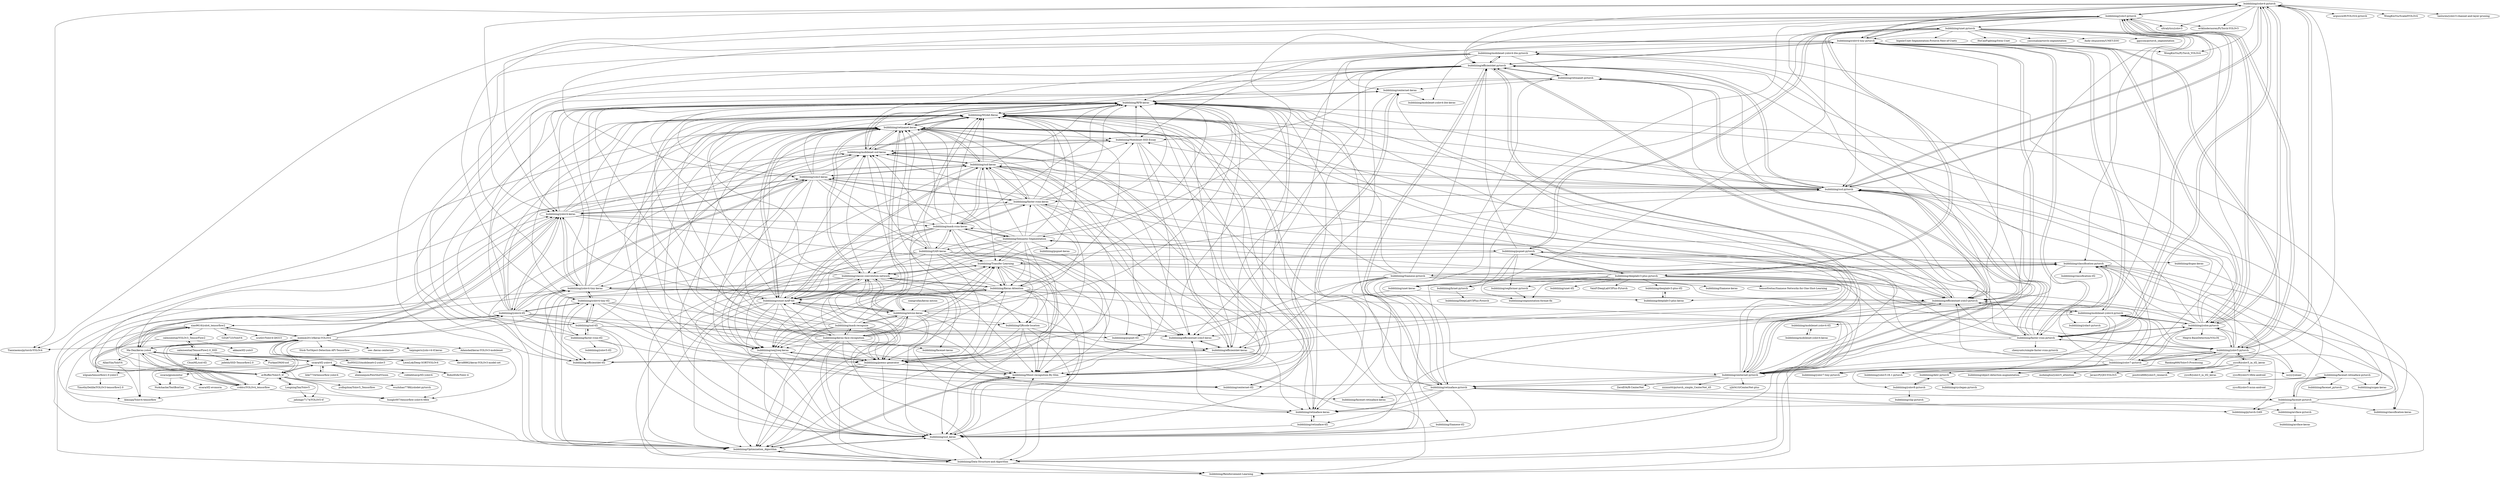 digraph G {
"bubbliiiing/yolov4-pytorch" -> "bubbliiiing/yolo3-pytorch"
"bubbliiiing/yolov4-pytorch" -> "Tianxiaomo/pytorch-YOLOv4" ["e"=1]
"bubbliiiing/yolov4-pytorch" -> "bubbliiiing/yolov4-tiny-pytorch"
"bubbliiiing/yolov4-pytorch" -> "WongKinYiu/PyTorch_YOLOv4" ["e"=1]
"bubbliiiing/yolov4-pytorch" -> "argusswift/YOLOv4-pytorch" ["e"=1]
"bubbliiiing/yolov4-pytorch" -> "bubbliiiing/faster-rcnn-pytorch"
"bubbliiiing/yolov4-pytorch" -> "bubbliiiing/ssd-pytorch"
"bubbliiiing/yolov4-pytorch" -> "bubbliiiing/yolox-pytorch"
"bubbliiiing/yolov4-pytorch" -> "bubbliiiing/yolov4-keras"
"bubbliiiing/yolov4-pytorch" -> "bubbliiiing/yolov5-pytorch"
"bubbliiiing/yolov4-pytorch" -> "ultralytics/yolov3" ["e"=1]
"bubbliiiing/yolov4-pytorch" -> "WongKinYiu/ScaledYOLOv4" ["e"=1]
"bubbliiiing/yolov4-pytorch" -> "eriklindernoren/PyTorch-YOLOv3" ["e"=1]
"bubbliiiing/yolov4-pytorch" -> "bubbliiiing/efficientdet-pytorch"
"bubbliiiing/yolov4-pytorch" -> "tanluren/yolov3-channel-and-layer-pruning" ["e"=1]
"bubbliiiing/classification-pytorch" -> "bubbliiiing/classification-tf2"
"bubbliiiing/classification-pytorch" -> "bubbliiiing/classification-keras"
"bubbliiiing/classification-pytorch" -> "bubbliiiing/facenet-retinaface-pytorch"
"bubbliiiing/classification-pytorch" -> "bubbliiiing/Siamese-pytorch"
"bubbliiiing/classification-pytorch" -> "bubbliiiing/deeplabv3-plus-pytorch"
"bubbliiiing/classification-pytorch" -> "bubbliiiing/efficientnet-yolo3-pytorch"
"bubbliiiing/classification-pytorch" -> "bubbliiiing/yolact-pytorch"
"bubbliiiing/classification-pytorch" -> "bubbliiiing/pspnet-pytorch"
"bubbliiiing/classification-pytorch" -> "bubbliiiing/retinaface-pytorch"
"bubbliiiing/classification-pytorch" -> "bubbliiiing/object-detection-augmentation"
"bubbliiiing/ssd-tf2" -> "bubbliiiing/efficientdet-tf2"
"bubbliiiing/ssd-tf2" -> "bubbliiiing/Mobilenet-SSD-Essay"
"bubbliiiing/ssd-tf2" -> "bubbliiiing/faster-rcnn-tf2"
"bubbliiiing/ssd-tf2" -> "bubbliiiing/RFB-keras"
"bubbliiiing/ssd-tf2" -> "bubbliiiing/yolov4-tiny-tf2"
"bubbliiiing/ssd-tf2" -> "bubbliiiing/efficientnet-yolo3-keras"
"bubbliiiing/ssd-tf2" -> "bubbliiiing/M2det-Keras"
"bubbliiiing/ssd-tf2" -> "bubbliiiing/pspnet-tf2"
"bubbliiiing/ssd-tf2" -> "bubbliiiing/ssd_keras"
"bubbliiiing/yolov7-pytorch" -> "bubbliiiing/yolov7-tiny-pytorch"
"bubbliiiing/yolov7-pytorch" -> "bubbliiiing/yolov5-pytorch"
"bubbliiiing/yolov7-pytorch" -> "bubbliiiing/yolov8-pytorch"
"bubbliiiing/yolov7-pytorch" -> "bubbliiiing/yolox-pytorch"
"bubbliiiing/yolov7-pytorch" -> "bubbliiiing/mobilenet-yolov4-pytorch"
"bubbliiiing/yolov7-pytorch" -> "bubbliiiing/object-detection-augmentation"
"bubbliiiing/yolov7-pytorch" -> "bubbliiiing/detr-pytorch"
"bubbliiiing/yolov7-pytorch" -> "bubbliiiing/classification-pytorch"
"bubbliiiing/yolov7-pytorch" -> "iscyy/yoloair" ["e"=1]
"bubbliiiing/yolov7-pytorch" -> "bubbliiiing/ssd-pytorch"
"bubbliiiing/yolov7-pytorch" -> "bubbliiiing/yolov5-v6.1-pytorch"
"bubbliiiing/yolov7-pytorch" -> "bubbliiiing/yolov4-tiny-pytorch"
"bubbliiiing/yolov7-pytorch" -> "bubbliiiing/efficientnet-yolo3-pytorch"
"bubbliiiing/yolov7-pytorch" -> "bubbliiiing/yolov4-pytorch"
"bubbliiiing/yolov7-pytorch" -> "bubbliiiing/centernet-pytorch"
"bubbliiiing/yolo3-pytorch" -> "bubbliiiing/yolov4-pytorch"
"bubbliiiing/yolo3-pytorch" -> "bubbliiiing/faster-rcnn-pytorch"
"bubbliiiing/yolo3-pytorch" -> "bubbliiiing/ssd-pytorch"
"bubbliiiing/yolo3-pytorch" -> "bubbliiiing/yolov4-tiny-pytorch"
"bubbliiiing/yolo3-pytorch" -> "bubbliiiing/yolov5-pytorch"
"bubbliiiing/yolo3-pytorch" -> "bubbliiiing/yolox-pytorch"
"bubbliiiing/yolo3-pytorch" -> "ultralytics/yolov3" ["e"=1]
"bubbliiiing/yolo3-pytorch" -> "eriklindernoren/PyTorch-YOLOv3" ["e"=1]
"bubbliiiing/yolo3-pytorch" -> "bubbliiiing/efficientnet-yolo3-pytorch"
"bubbliiiing/yolo3-pytorch" -> "Tianxiaomo/pytorch-YOLOv4" ["e"=1]
"bubbliiiing/yolo3-pytorch" -> "bubbliiiing/efficientdet-pytorch"
"bubbliiiing/yolo3-pytorch" -> "bubbliiiing/yolo3-keras"
"bubbliiiing/yolo3-pytorch" -> "bubbliiiing/centernet-pytorch"
"bubbliiiing/yolo3-pytorch" -> "bubbliiiing/yolov4-keras"
"bubbliiiing/yolo3-pytorch" -> "bubbliiiing/unet-pytorch"
"bubbliiiing/yolov4-tiny-pytorch" -> "bubbliiiing/yolov4-pytorch"
"bubbliiiing/yolov4-tiny-pytorch" -> "bubbliiiing/efficientdet-pytorch"
"bubbliiiing/yolov4-tiny-pytorch" -> "bubbliiiing/mobilenet-yolov4-pytorch"
"bubbliiiing/yolov4-tiny-pytorch" -> "bubbliiiing/efficientnet-yolo3-pytorch"
"bubbliiiing/yolov4-tiny-pytorch" -> "bubbliiiing/yolox-pytorch"
"bubbliiiing/yolov4-tiny-pytorch" -> "bubbliiiing/yolo3-pytorch"
"bubbliiiing/yolov4-tiny-pytorch" -> "bubbliiiing/ssd-pytorch"
"bubbliiiing/yolov4-tiny-pytorch" -> "bubbliiiing/yolov4-tiny-keras"
"bubbliiiing/yolov4-tiny-pytorch" -> "bubbliiiing/mobilenet-yolov4-lite-pytorch"
"bubbliiiing/yolov4-tiny-pytorch" -> "bubbliiiing/centernet-pytorch"
"bubbliiiing/yolov4-tiny-pytorch" -> "bubbliiiing/yolov4-tiny-tf2"
"bubbliiiing/yolov4-tiny-pytorch" -> "bubbliiiing/yolov5-pytorch"
"bubbliiiing/yolov4-tiny-pytorch" -> "bubbliiiing/yolov4-keras"
"bubbliiiing/yolov4-tiny-pytorch" -> "bubbliiiing/faster-rcnn-pytorch"
"bubbliiiing/yolov4-tiny-pytorch" -> "WongKinYiu/PyTorch_YOLOv4" ["e"=1]
"bubbliiiing/yolov5-pytorch" -> "bubbliiiing/yolox-pytorch"
"bubbliiiing/yolov5-pytorch" -> "bubbliiiing/yolov7-pytorch"
"bubbliiiing/yolov5-pytorch" -> "bubbliiiing/mobilenet-yolov4-pytorch"
"bubbliiiing/yolov5-pytorch" -> "bubbliiiing/yolov4-pytorch"
"bubbliiiing/yolov5-pytorch" -> "bubbliiiing/yolov4-tiny-pytorch"
"bubbliiiing/yolov5-pytorch" -> "bubbliiiing/faster-rcnn-pytorch"
"bubbliiiing/yolov5-pytorch" -> "bubbliiiing/yolo3-pytorch"
"bubbliiiing/yolov5-pytorch" -> "bubbliiiing/yolov5-v6.1-pytorch"
"bubbliiiing/yolov5-pytorch" -> "bubbliiiing/ssd-pytorch"
"bubbliiiing/yolov5-pytorch" -> "iscyy/yoloair" ["e"=1]
"bubbliiiing/yolov5-pytorch" -> "bubbliiiing/centernet-pytorch"
"bubbliiiing/yolov5-pytorch" -> "bubbliiiing/object-detection-augmentation"
"bubbliiiing/yolov5-pytorch" -> "bubbliiiing/classification-pytorch"
"bubbliiiing/yolov5-pytorch" -> "yyccR/yolov5_in_tf2_keras"
"bubbliiiing/yolov5-pytorch" -> "Ranking666/Yolov5-Processing" ["e"=1]
"bubbliiiing/yolov4-keras" -> "bubbliiiing/yolov4-tiny-keras"
"bubbliiiing/yolov4-keras" -> "bubbliiiing/yolo3-keras"
"bubbliiiing/yolov4-keras" -> "bubbliiiing/yolov4-tf2"
"bubbliiiing/yolov4-keras" -> "bubbliiiing/ssd-keras"
"bubbliiiing/yolov4-keras" -> "bubbliiiing/faster-rcnn-keras"
"bubbliiiing/yolov4-keras" -> "miemie2013/Keras-YOLOv4"
"bubbliiiing/yolov4-keras" -> "bubbliiiing/M2det-Keras"
"bubbliiiing/yolov4-keras" -> "bubbliiiing/retinanet-keras"
"bubbliiiing/yolov4-keras" -> "bubbliiiing/mobilenet-ssd-keras"
"bubbliiiing/yolov4-keras" -> "Ma-Dan/keras-yolo4"
"bubbliiiing/yolov4-keras" -> "bubbliiiing/efficientdet-keras"
"bubbliiiing/yolov4-keras" -> "bubbliiiing/RFB-keras"
"bubbliiiing/yolov4-keras" -> "bubbliiiing/count-mAP-txt"
"bubbliiiing/yolov4-keras" -> "bubbliiiing/mask-rcnn-keras"
"bubbliiiing/yolov4-keras" -> "bubbliiiing/efficientnet-yolo3-keras"
"bubbliiiing/yolov4-tf2" -> "bubbliiiing/yolov4-tiny-tf2"
"bubbliiiing/yolov4-tf2" -> "bubbliiiing/yolov4-keras"
"bubbliiiing/yolov4-tf2" -> "bubbliiiing/efficientdet-tf2"
"bubbliiiing/yolov4-tf2" -> "bubbliiiing/ssd-tf2"
"bubbliiiing/yolov4-tf2" -> "bubbliiiing/M2det-Keras"
"bubbliiiing/yolov4-tf2" -> "bubbliiiing/yolov4-tiny-keras"
"bubbliiiing/yolov4-tf2" -> "bubbliiiing/retinanet-keras"
"bubbliiiing/yolov4-tf2" -> "bubbliiiing/yolo3-keras"
"bubbliiiing/yolov4-tf2" -> "bubbliiiing/ssd-keras"
"bubbliiiing/yolov4-tf2" -> "xiao9616/yolo4_tensorflow2"
"bubbliiiing/yolov4-tf2" -> "bubbliiiing/faster-rcnn-tf2"
"bubbliiiing/yolov4-tf2" -> "bubbliiiing/centernet-tf2"
"bubbliiiing/yolov4-tf2" -> "bubbliiiing/efficientnet-yolo3-keras"
"bubbliiiing/yolov4-tf2" -> "bubbliiiing/efficientdet-keras"
"bubbliiiing/yolov4-tf2" -> "bubbliiiing/RFB-keras"
"bubbliiiing/yolov4-tiny-keras" -> "bubbliiiing/efficientnet-yolo3-keras"
"bubbliiiing/yolov4-tiny-keras" -> "bubbliiiing/yolov4-tiny-tf2"
"bubbliiiing/yolov4-tiny-keras" -> "bubbliiiing/retinaface-keras"
"bubbliiiing/yolov4-tiny-keras" -> "bubbliiiing/efficientdet-keras"
"bubbliiiing/yolov4-tiny-keras" -> "bubbliiiing/M2det-Keras"
"bubbliiiing/yolov4-tiny-keras" -> "bubbliiiing/yolov4-keras"
"bubbliiiing/yolov4-tiny-keras" -> "bubbliiiing/mobilenet-ssd-keras"
"bubbliiiing/yolov4-tiny-keras" -> "bubbliiiing/retinanet-keras"
"bubbliiiing/yolov4-tiny-keras" -> "bubbliiiing/RFB-keras"
"bubbliiiing/yolov4-tiny-keras" -> "bubbliiiing/efficientdet-tf2"
"bubbliiiing/yolov4-tiny-keras" -> "bubbliiiing/Reinforcement-Learning"
"bubbliiiing/yolov4-tiny-keras" -> "bubbliiiing/efficientnet-yolo3-pytorch"
"bubbliiiing/yolov4-tiny-keras" -> "bubbliiiing/facenet-keras"
"bubbliiiing/yolov4-tiny-keras" -> "bubbliiiing/centernet-keras"
"bubbliiiing/yolox-pytorch" -> "bubbliiiing/yolov5-pytorch"
"bubbliiiing/yolox-pytorch" -> "bubbliiiing/yolov7-pytorch"
"bubbliiiing/yolox-pytorch" -> "bubbliiiing/yolov4-tiny-pytorch"
"bubbliiiing/yolox-pytorch" -> "bubbliiiing/yolov4-pytorch"
"bubbliiiing/yolox-pytorch" -> "bubbliiiing/mobilenet-yolov4-pytorch"
"bubbliiiing/yolox-pytorch" -> "bubbliiiing/yolo3-pytorch"
"bubbliiiing/yolox-pytorch" -> "bubbliiiing/ssd-pytorch"
"bubbliiiing/yolox-pytorch" -> "bubbliiiing/faster-rcnn-pytorch"
"bubbliiiing/yolox-pytorch" -> "bubbliiiing/efficientdet-pytorch"
"bubbliiiing/yolox-pytorch" -> "Megvii-BaseDetection/YOLOX" ["e"=1]
"bubbliiiing/yolox-pytorch" -> "iscyy/yoloair" ["e"=1]
"bubbliiiing/yolox-pytorch" -> "bubbliiiing/efficientnet-yolo3-pytorch"
"bubbliiiing/yolox-pytorch" -> "bubbliiiing/centernet-pytorch"
"bubbliiiing/yolox-pytorch" -> "bubbliiiing/classification-pytorch"
"bubbliiiing/yolox-pytorch" -> "bubbliiiing/mobilenet-yolov4-lite-pytorch"
"bubbliiiing/keras-face-recognition" -> "bubbliiiing/mtcnn-keras"
"bubbliiiing/keras-face-recognition" -> "bubbliiiing/poems-generator"
"bubbliiiing/keras-face-recognition" -> "bubbliiiing/Mnist-recognition-By-Slim"
"bubbliiiing/keras-face-recognition" -> "bubbliiiing/ssd_keras"
"bubbliiiing/keras-face-recognition" -> "bubbliiiing/Optimization_Algorithm"
"bubbliiiing/keras-face-recognition" -> "bubbliiiing/seq2seq-keras"
"bubbliiiing/keras-face-recognition" -> "bubbliiiing/Transfer-Learning"
"bubbliiiing/keras-face-recognition" -> "bubbliiiing/mask-recognize"
"bubbliiiing/keras-face-recognition" -> "bubbliiiing/facenet-keras"
"bubbliiiing/keras-face-recognition" -> "bubbliiiing/classic-convolution-network"
"bubbliiiing/keras-face-recognition" -> "bubbliiiing/M2det-Keras"
"bubbliiiing/keras-face-recognition" -> "bubbliiiing/retinanet-keras"
"bubbliiiing/keras-face-recognition" -> "bubbliiiing/RFB-keras"
"bubbliiiing/keras-face-recognition" -> "bubbliiiing/count-mAP-txt"
"bubbliiiing/keras-face-recognition" -> "bubbliiiing/Keras-Attention"
"bubbliiiing/efficientdet-pytorch" -> "bubbliiiing/efficientnet-yolo3-pytorch"
"bubbliiiing/efficientdet-pytorch" -> "bubbliiiing/retinanet-pytorch"
"bubbliiiing/efficientdet-pytorch" -> "bubbliiiing/RFB-keras"
"bubbliiiing/efficientdet-pytorch" -> "bubbliiiing/efficientnet-yolo3-keras"
"bubbliiiing/efficientdet-pytorch" -> "bubbliiiing/ssd-pytorch"
"bubbliiiing/efficientdet-pytorch" -> "bubbliiiing/efficientdet-keras"
"bubbliiiing/efficientdet-pytorch" -> "bubbliiiing/M2det-Keras"
"bubbliiiing/efficientdet-pytorch" -> "bubbliiiing/efficientdet-tf2"
"bubbliiiing/efficientdet-pytorch" -> "bubbliiiing/yolov4-tiny-pytorch"
"bubbliiiing/efficientdet-pytorch" -> "bubbliiiing/centernet-pytorch"
"bubbliiiing/efficientdet-pytorch" -> "bubbliiiing/retinaface-pytorch"
"bubbliiiing/efficientdet-pytorch" -> "bubbliiiing/retinaface-keras"
"bubbliiiing/efficientdet-pytorch" -> "bubbliiiing/retinanet-keras"
"bubbliiiing/efficientdet-pytorch" -> "bubbliiiing/mobilenet-ssd-keras"
"bubbliiiing/efficientdet-pytorch" -> "bubbliiiing/mobilenet-yolov4-lite-pytorch"
"bubbliiiing/faster-rcnn-pytorch" -> "bubbliiiing/ssd-pytorch"
"bubbliiiing/faster-rcnn-pytorch" -> "bubbliiiing/yolo3-pytorch"
"bubbliiiing/faster-rcnn-pytorch" -> "bubbliiiing/yolov4-pytorch"
"bubbliiiing/faster-rcnn-pytorch" -> "bubbliiiing/efficientdet-pytorch"
"bubbliiiing/faster-rcnn-pytorch" -> "bubbliiiing/yolov5-pytorch"
"bubbliiiing/faster-rcnn-pytorch" -> "bubbliiiing/yolox-pytorch"
"bubbliiiing/faster-rcnn-pytorch" -> "bubbliiiing/yolov4-tiny-pytorch"
"bubbliiiing/faster-rcnn-pytorch" -> "chenyuntc/simple-faster-rcnn-pytorch" ["e"=1]
"bubbliiiing/faster-rcnn-pytorch" -> "bubbliiiing/faster-rcnn-keras"
"bubbliiiing/faster-rcnn-pytorch" -> "bubbliiiing/mask-rcnn-keras"
"bubbliiiing/faster-rcnn-pytorch" -> "bubbliiiing/yolo3-keras"
"bubbliiiing/faster-rcnn-pytorch" -> "bubbliiiing/efficientnet-yolo3-pytorch"
"bubbliiiing/faster-rcnn-pytorch" -> "bubbliiiing/centernet-pytorch"
"bubbliiiing/faster-rcnn-pytorch" -> "bubbliiiing/retinanet-keras"
"bubbliiiing/faster-rcnn-pytorch" -> "bubbliiiing/M2det-Keras"
"bubbliiiing/retinanet-pytorch" -> "bubbliiiing/Mobilenet-SSD-Essay"
"bubbliiiing/retinanet-pytorch" -> "bubbliiiing/efficientdet-pytorch"
"bubbliiiing/retinanet-pytorch" -> "bubbliiiing/efficientdet-tf2"
"bubbliiiing/retinanet-pytorch" -> "bubbliiiing/centernet-keras"
"bubbliiiing/retinanet-pytorch" -> "bubbliiiing/efficientnet-yolo3-pytorch"
"bubbliiiing/retinanet-pytorch" -> "bubbliiiing/centernet-pytorch"
"bubbliiiing/ssd-pytorch" -> "bubbliiiing/faster-rcnn-pytorch"
"bubbliiiing/ssd-pytorch" -> "bubbliiiing/efficientdet-pytorch"
"bubbliiiing/ssd-pytorch" -> "bubbliiiing/M2det-Keras"
"bubbliiiing/ssd-pytorch" -> "bubbliiiing/RFB-keras"
"bubbliiiing/ssd-pytorch" -> "bubbliiiing/ssd-keras"
"bubbliiiing/ssd-pytorch" -> "bubbliiiing/retinanet-keras"
"bubbliiiing/ssd-pytorch" -> "bubbliiiing/retinanet-pytorch"
"bubbliiiing/ssd-pytorch" -> "bubbliiiing/faster-rcnn-keras"
"bubbliiiing/ssd-pytorch" -> "bubbliiiing/yolov4-pytorch"
"bubbliiiing/ssd-pytorch" -> "bubbliiiing/mobilenet-ssd-keras"
"bubbliiiing/ssd-pytorch" -> "bubbliiiing/yolo3-pytorch"
"bubbliiiing/ssd-pytorch" -> "bubbliiiing/count-mAP-txt"
"bubbliiiing/ssd-pytorch" -> "bubbliiiing/centernet-pytorch"
"bubbliiiing/ssd-pytorch" -> "bubbliiiing/efficientnet-yolo3-pytorch"
"bubbliiiing/ssd-pytorch" -> "bubbliiiing/Mobilenet-SSD-Essay"
"bubbliiiing/Siamese-pytorch" -> "bubbliiiing/Siamese-tf2"
"bubbliiiing/Siamese-pytorch" -> "bubbliiiing/Siamese-keras"
"bubbliiiing/Siamese-pytorch" -> "bubbliiiing/RFB-keras"
"bubbliiiing/Siamese-pytorch" -> "bubbliiiing/pytorch-GAN"
"bubbliiiing/Siamese-pytorch" -> "tensorfreitas/Siamese-Networks-for-One-Shot-Learning" ["e"=1]
"bubbliiiing/Siamese-pytorch" -> "bubbliiiing/efficientnet-yolo3-keras"
"bubbliiiing/Siamese-pytorch" -> "bubbliiiing/M2det-Keras"
"bubbliiiing/Siamese-pytorch" -> "bubbliiiing/efficientdet-pytorch"
"bubbliiiing/Siamese-pytorch" -> "bubbliiiing/classification-pytorch"
"bubbliiiing/Siamese-pytorch" -> "bubbliiiing/efficientdet-keras"
"bubbliiiing/Siamese-pytorch" -> "bubbliiiing/retinaface-keras"
"bubbliiiing/Siamese-pytorch" -> "bubbliiiing/retinaface-pytorch"
"bubbliiiing/Siamese-pytorch" -> "bubbliiiing/efficientnet-yolo3-pytorch"
"bubbliiiing/Siamese-pytorch" -> "bubbliiiing/classification-keras"
"bubbliiiing/Siamese-pytorch" -> "bubbliiiing/yolov4-tiny-keras"
"bubbliiiing/mobilenet-yolov4-pytorch" -> "bubbliiiing/efficientnet-yolo3-pytorch"
"bubbliiiing/mobilenet-yolov4-pytorch" -> "bubbliiiing/mobilenet-yolov4-tf2"
"bubbliiiing/mobilenet-yolov4-pytorch" -> "bubbliiiing/yolov4-tiny-pytorch"
"bubbliiiing/mobilenet-yolov4-pytorch" -> "bubbliiiing/yolov7-tiny-pytorch"
"bubbliiiing/mobilenet-yolov4-pytorch" -> "bubbliiiing/yolox-pytorch"
"bubbliiiing/mobilenet-yolov4-pytorch" -> "bubbliiiing/object-detection-augmentation"
"bubbliiiing/mobilenet-yolov4-pytorch" -> "bubbliiiing/yolov5-v6.1-pytorch"
"bubbliiiing/mobilenet-yolov4-pytorch" -> "bubbliiiing/yolact-pytorch"
"bubbliiiing/Transfer-Learning" -> "bubbliiiing/Mnist-recognition-By-Slim"
"bubbliiiing/Transfer-Learning" -> "bubbliiiing/poems-generator"
"bubbliiiing/Transfer-Learning" -> "bubbliiiing/classic-convolution-network"
"bubbliiiing/Transfer-Learning" -> "bubbliiiing/seq2seq-keras"
"bubbliiiing/Transfer-Learning" -> "bubbliiiing/ssd_keras"
"bubbliiiing/Transfer-Learning" -> "bubbliiiing/Optimization_Algorithm"
"bubbliiiing/Transfer-Learning" -> "bubbliiiing/Data-Structure-and-Algorithm"
"bubbliiiing/Transfer-Learning" -> "bubbliiiing/M2det-Keras"
"bubbliiiing/Transfer-Learning" -> "bubbliiiing/Keras-Attention"
"bubbliiiing/Transfer-Learning" -> "bubbliiiing/Reinforcement-Learning"
"bubbliiiing/Transfer-Learning" -> "bubbliiiing/QRcode-location"
"bubbliiiing/detr-pytorch" -> "bubbliiiing/cyclegan-pytorch"
"bubbliiiing/detr-pytorch" -> "bubbliiiing/yolov8-pytorch"
"bubbliiiing/Semantic-Segmentation" -> "bubbliiiing/mask-rcnn-keras"
"bubbliiiing/Semantic-Segmentation" -> "bubbliiiing/M2det-Keras"
"bubbliiiing/Semantic-Segmentation" -> "bubbliiiing/classic-convolution-network"
"bubbliiiing/Semantic-Segmentation" -> "bubbliiiing/retinanet-keras"
"bubbliiiing/Semantic-Segmentation" -> "bubbliiiing/ssd-keras"
"bubbliiiing/Semantic-Segmentation" -> "bubbliiiing/RFB-keras"
"bubbliiiing/Semantic-Segmentation" -> "bubbliiiing/GAN-keras"
"bubbliiiing/Semantic-Segmentation" -> "bubbliiiing/count-mAP-txt"
"bubbliiiing/Semantic-Segmentation" -> "bubbliiiing/Transfer-Learning"
"bubbliiiing/Semantic-Segmentation" -> "bubbliiiing/faster-rcnn-keras"
"bubbliiiing/Semantic-Segmentation" -> "bubbliiiing/Keras-Attention"
"bubbliiiing/Semantic-Segmentation" -> "bubbliiiing/pspnet-keras"
"bubbliiiing/Semantic-Segmentation" -> "bubbliiiing/seq2seq-keras"
"bubbliiiing/Semantic-Segmentation" -> "bubbliiiing/poems-generator"
"bubbliiiing/Semantic-Segmentation" -> "bubbliiiing/pspnet-pytorch"
"LongxingTan/Yolov5" -> "avBuffer/Yolov5_tf"
"LongxingTan/Yolov5" -> "jahongir7174/YOLOv5-tf"
"bubbliiiing/pspnet-pytorch" -> "bubbliiiing/deeplabv3-plus-pytorch"
"bubbliiiing/pspnet-pytorch" -> "bubbliiiing/unet-pytorch"
"bubbliiiing/pspnet-pytorch" -> "bubbliiiing/Semantic-Segmentation"
"bubbliiiing/pspnet-pytorch" -> "bubbliiiing/hrnet-pytorch"
"bubbliiiing/pspnet-pytorch" -> "bubbliiiing/efficientnet-yolo3-pytorch"
"bubbliiiing/pspnet-pytorch" -> "bubbliiiing/classification-pytorch"
"bubbliiiing/pspnet-pytorch" -> "bubbliiiing/unet-keras"
"bubbliiiing/pspnet-pytorch" -> "bubbliiiing/Transfer-Learning"
"bubbliiiing/pspnet-pytorch" -> "bubbliiiing/segformer-pytorch"
"bubbliiiing/pspnet-pytorch" -> "bubbliiiing/efficientdet-pytorch"
"yyccR/yolov5_in_tf2_keras" -> "mohenghui/yolov5_attention" ["e"=1]
"yyccR/yolov5_in_tf2_keras" -> "yyccR/yolov5-tflite-android"
"yyccR/yolov5_in_tf2_keras" -> "bubbliiiing/yolov5-pytorch"
"yyccR/yolov5_in_tf2_keras" -> "Javacr/PyQt5-YOLOv5" ["e"=1]
"yyccR/yolov5_in_tf2_keras" -> "positive666/yolov5_research" ["e"=1]
"yyccR/yolov5_in_tf2_keras" -> "yyccR/yolov3_in_tf2_keras"
"bubbliiiing/facenet-retinaface-pytorch" -> "bubbliiiing/retinaface-pytorch"
"bubbliiiing/facenet-retinaface-pytorch" -> "bubbliiiing/facenet-pytorch"
"bubbliiiing/facenet-retinaface-pytorch" -> "bubbliiiing/srgan-keras"
"bubbliiiing/facenet-retinaface-pytorch" -> "bubbliiiing/facenet_pytorch"
"miemie2013/Keras-YOLOv4" -> "Ma-Dan/keras-yolo4"
"miemie2013/Keras-YOLOv4" -> "bubbliiiing/yolov4-keras"
"miemie2013/Keras-YOLOv4" -> "rrddcc/YOLOv4_tensorflow"
"miemie2013/Keras-YOLOv4" -> "hunglc007/tensorflow-yolov4-tflite" ["e"=1]
"miemie2013/Keras-YOLOv4" -> "xiao9616/yolo4_tensorflow2"
"miemie2013/Keras-YOLOv4" -> "bubbliiiing/yolov4-tiny-keras"
"miemie2013/Keras-YOLOv4" -> "david8862/keras-YOLOv3-model-set" ["e"=1]
"miemie2013/Keras-YOLOv4" -> "bubbliiiing/yolov4-tf2"
"miemie2013/Keras-YOLOv4" -> "avBuffer/Yolov5_tf"
"miemie2013/Keras-YOLOv4" -> "see--/keras-centernet" ["e"=1]
"miemie2013/Keras-YOLOv4" -> "taipingeric/yolo-v4-tf.keras"
"miemie2013/Keras-YOLOv4" -> "Adamdad/keras-YOLOv3-mobilenet" ["e"=1]
"miemie2013/Keras-YOLOv4" -> "LeonLok/Deep-SORT-YOLOv4" ["e"=1]
"miemie2013/Keras-YOLOv4" -> "Stick-To/Object-Detection-API-Tensorflow" ["e"=1]
"miemie2013/Keras-YOLOv4" -> "Tianxiaomo/pytorch-YOLOv4" ["e"=1]
"bubbliiiing/classic-convolution-network" -> "bubbliiiing/Transfer-Learning"
"bubbliiiing/classic-convolution-network" -> "bubbliiiing/poems-generator"
"bubbliiiing/classic-convolution-network" -> "bubbliiiing/Mnist-recognition-By-Slim"
"bubbliiiing/classic-convolution-network" -> "bubbliiiing/Keras-Attention"
"bubbliiiing/classic-convolution-network" -> "bubbliiiing/seq2seq-keras"
"bubbliiiing/classic-convolution-network" -> "bubbliiiing/ssd_keras"
"bubbliiiing/classic-convolution-network" -> "bubbliiiing/Data-Structure-and-Algorithm"
"bubbliiiing/classic-convolution-network" -> "bubbliiiing/M2det-Keras"
"bubbliiiing/classic-convolution-network" -> "bubbliiiing/RFB-keras"
"bubbliiiing/classic-convolution-network" -> "bubbliiiing/Optimization_Algorithm"
"bubbliiiing/classic-convolution-network" -> "bubbliiiing/mtcnn-keras"
"bubbliiiing/classic-convolution-network" -> "bubbliiiing/retinanet-keras"
"bubbliiiing/classic-convolution-network" -> "bubbliiiing/mobilenet-ssd-keras"
"bubbliiiing/classic-convolution-network" -> "bubbliiiing/count-mAP-txt"
"bubbliiiing/classic-convolution-network" -> "bubbliiiing/QRcode-location"
"bubbliiiing/retinaface-pytorch" -> "bubbliiiing/facenet-retinaface-pytorch"
"bubbliiiing/retinaface-pytorch" -> "bubbliiiing/retinaface-tf2"
"bubbliiiing/retinaface-pytorch" -> "bubbliiiing/retinaface-keras"
"bubbliiiing/retinaface-pytorch" -> "bubbliiiing/efficientdet-pytorch"
"bubbliiiing/retinaface-pytorch" -> "bubbliiiing/facenet-retinaface-keras"
"bubbliiiing/retinaface-pytorch" -> "bubbliiiing/RFB-keras"
"bubbliiiing/retinaface-pytorch" -> "bubbliiiing/facenet-pytorch"
"bubbliiiing/retinaface-pytorch" -> "bubbliiiing/retinanet-keras"
"bubbliiiing/retinaface-pytorch" -> "bubbliiiing/arcface-pytorch"
"bubbliiiing/retinaface-pytorch" -> "bubbliiiing/pytorch-GAN"
"bubbliiiing/retinaface-pytorch" -> "bubbliiiing/ssd_keras"
"bubbliiiing/retinaface-pytorch" -> "bubbliiiing/retinanet-pytorch"
"bubbliiiing/yolo3-keras" -> "bubbliiiing/ssd-keras"
"bubbliiiing/yolo3-keras" -> "bubbliiiing/yolov4-keras"
"bubbliiiing/yolo3-keras" -> "bubbliiiing/faster-rcnn-keras"
"bubbliiiing/yolo3-keras" -> "bubbliiiing/retinanet-keras"
"bubbliiiing/yolo3-keras" -> "bubbliiiing/RFB-keras"
"bubbliiiing/yolo3-keras" -> "bubbliiiing/mobilenet-ssd-keras"
"bubbliiiing/yolo3-keras" -> "bubbliiiing/M2det-Keras"
"bubbliiiing/yolo3-keras" -> "bubbliiiing/yolov4-tf2"
"bubbliiiing/yolo3-keras" -> "bubbliiiing/count-mAP-txt"
"bubbliiiing/yolo3-keras" -> "bubbliiiing/mask-rcnn-keras"
"bubbliiiing/yolo3-keras" -> "bubbliiiing/yolov4-tiny-keras"
"bubbliiiing/yolo3-keras" -> "bubbliiiing/keras-face-recognition"
"bubbliiiing/yolo3-keras" -> "bubbliiiing/Semantic-Segmentation"
"bubbliiiing/yolo3-keras" -> "bubbliiiing/ssd-pytorch"
"bubbliiiing/yolo3-keras" -> "bubbliiiing/GAN-keras"
"bubbliiiing/dcgan-keras" -> "bubbliiiing/srgan-keras"
"bubbliiiing/deeplabv3-plus-pytorch" -> "bubbliiiing/unet-pytorch"
"bubbliiiing/deeplabv3-plus-pytorch" -> "bubbliiiing/pspnet-pytorch"
"bubbliiiing/deeplabv3-plus-pytorch" -> "VainF/DeepLabV3Plus-Pytorch" ["e"=1]
"bubbliiiing/deeplabv3-plus-pytorch" -> "bubbliiiing/segformer-pytorch"
"bubbliiiing/deeplabv3-plus-pytorch" -> "bubbliiiing/classification-pytorch"
"bubbliiiing/deeplabv3-plus-pytorch" -> "bubbliiiing/hrnet-pytorch"
"bubbliiiing/deeplabv3-plus-pytorch" -> "bubbliiiing/segmentation-format-fix"
"bubbliiiing/deeplabv3-plus-pytorch" -> "bubbliiiing/deeplabv3-plus-keras"
"bubbliiiing/deeplabv3-plus-pytorch" -> "bubbliiiing/Semantic-Segmentation"
"bubbliiiing/deeplabv3-plus-pytorch" -> "bubbliiiing/deeplabv3-plus-tf2"
"bubbliiiing/deeplabv3-plus-pytorch" -> "bubbliiiing/yolov5-pytorch"
"bubbliiiing/deeplabv3-plus-pytorch" -> "bubbliiiing/efficientnet-yolo3-pytorch"
"bubbliiiing/deeplabv3-plus-pytorch" -> "bubbliiiing/unet-keras"
"bubbliiiing/deeplabv3-plus-pytorch" -> "bubbliiiing/unet-tf2"
"bubbliiiing/deeplabv3-plus-pytorch" -> "bubbliiiing/mobilenet-yolov4-pytorch"
"bubbliiiing/mtcnn-keras" -> "bubbliiiing/poems-generator"
"bubbliiiing/mtcnn-keras" -> "bubbliiiing/Mnist-recognition-By-Slim"
"bubbliiiing/mtcnn-keras" -> "bubbliiiing/ssd_keras"
"bubbliiiing/mtcnn-keras" -> "bubbliiiing/seq2seq-keras"
"bubbliiiing/mtcnn-keras" -> "bubbliiiing/keras-face-recognition"
"bubbliiiing/mtcnn-keras" -> "bubbliiiing/Optimization_Algorithm"
"bubbliiiing/mtcnn-keras" -> "bubbliiiing/Transfer-Learning"
"bubbliiiing/mtcnn-keras" -> "bubbliiiing/classic-convolution-network"
"bubbliiiing/mtcnn-keras" -> "bubbliiiing/M2det-Keras"
"bubbliiiing/mtcnn-keras" -> "bubbliiiing/Data-Structure-and-Algorithm"
"bubbliiiing/mtcnn-keras" -> "bubbliiiing/retinanet-keras"
"bubbliiiing/mtcnn-keras" -> "bubbliiiing/mask-recognize"
"bubbliiiing/mtcnn-keras" -> "bubbliiiing/RFB-keras"
"bubbliiiing/mtcnn-keras" -> "bubbliiiing/count-mAP-txt"
"bubbliiiing/mtcnn-keras" -> "bubbliiiing/QRcode-location"
"bubbliiiing/yolov8-pytorch" -> "bubbliiiing/detr-pytorch"
"bubbliiiing/yolov8-pytorch" -> "bubbliiiing/clip-pytorch"
"bubbliiiing/efficientnet-yolo3-pytorch" -> "bubbliiiing/efficientnet-yolo3-keras"
"bubbliiiing/efficientnet-yolo3-pytorch" -> "bubbliiiing/M2det-Keras"
"bubbliiiing/efficientnet-yolo3-pytorch" -> "bubbliiiing/efficientdet-pytorch"
"bubbliiiing/efficientnet-yolo3-pytorch" -> "bubbliiiing/RFB-keras"
"bubbliiiing/efficientnet-yolo3-pytorch" -> "bubbliiiing/efficientdet-keras"
"bubbliiiing/efficientnet-yolo3-pytorch" -> "bubbliiiing/mobilenet-ssd-keras"
"bubbliiiing/efficientnet-yolo3-pytorch" -> "bubbliiiing/retinaface-keras"
"bubbliiiing/efficientnet-yolo3-pytorch" -> "bubbliiiing/efficientdet-tf2"
"bubbliiiing/efficientnet-yolo3-pytorch" -> "bubbliiiing/mobilenet-yolov4-pytorch"
"bubbliiiing/unet-pytorch" -> "bubbliiiing/deeplabv3-plus-pytorch"
"bubbliiiing/unet-pytorch" -> "bubbliiiing/pspnet-pytorch"
"bubbliiiing/unet-pytorch" -> "Andy-zhujunwen/UNET-ZOO" ["e"=1]
"bubbliiiing/unet-pytorch" -> "ggyyzm/pytorch_segmentation"
"bubbliiiing/unet-pytorch" -> "bubbliiiing/Semantic-Segmentation"
"bubbliiiing/unet-pytorch" -> "bubbliiiing/segmentation-format-fix"
"bubbliiiing/unet-pytorch" -> "bubbliiiing/classification-pytorch"
"bubbliiiing/unet-pytorch" -> "bubbliiiing/yolox-pytorch"
"bubbliiiing/unet-pytorch" -> "bubbliiiing/yolov4-tiny-pytorch"
"bubbliiiing/unet-pytorch" -> "bubbliiiing/unet-keras"
"bubbliiiing/unet-pytorch" -> "bigmb/Unet-Segmentation-Pytorch-Nest-of-Unets" ["e"=1]
"bubbliiiing/unet-pytorch" -> "bubbliiiing/faster-rcnn-pytorch"
"bubbliiiing/unet-pytorch" -> "HuCaoFighting/Swin-Unet" ["e"=1]
"bubbliiiing/unet-pytorch" -> "yassouali/pytorch-segmentation" ["e"=1]
"bubbliiiing/unet-pytorch" -> "bubbliiiing/efficientnet-yolo3-pytorch"
"bubbliiiing/centernet-tf2" -> "bubbliiiing/centernet-keras"
"bubbliiiing/deeplabv3-plus-tf2" -> "bubbliiiing/deeplabv3-plus-keras"
"bubbliiiing/faster-rcnn-tf2" -> "bubbliiiing/ssd-tf2"
"bubbliiiing/faster-rcnn-tf2" -> "bubbliiiing/centernet-tf2"
"bubbliiiing/faster-rcnn-tf2" -> "bubbliiiing/centernet-keras"
"bubbliiiing/faster-rcnn-tf2" -> "bubbliiiing/yolov4-tiny-tf2"
"bubbliiiing/faster-rcnn-tf2" -> "bubbliiiing/yolov5-tf2"
"bubbliiiing/faster-rcnn-tf2" -> "bubbliiiing/efficientdet-tf2"
"bubbliiiing/yolov4-tiny-tf2" -> "bubbliiiing/efficientnet-yolo3-keras"
"bubbliiiing/yolov4-tiny-tf2" -> "bubbliiiing/yolov4-tiny-keras"
"bubbliiiing/yolov4-tiny-tf2" -> "bubbliiiing/yolov4-tf2"
"bubbliiiing/yolov4-tiny-tf2" -> "bubbliiiing/M2det-Keras"
"bubbliiiing/yolov4-tiny-tf2" -> "bubbliiiing/retinaface-keras"
"bubbliiiing/yolov4-tiny-tf2" -> "bubbliiiing/efficientdet-tf2"
"bubbliiiing/yolov4-tiny-tf2" -> "bubbliiiing/efficientdet-keras"
"bubbliiiing/yolov4-tiny-tf2" -> "bubbliiiing/centernet-tf2"
"bubbliiiing/yolov4-tiny-tf2" -> "bubbliiiing/ssd-tf2"
"yyccR/yolov5-tflite-android" -> "yyccR/yolov5-ncnn-android"
"bubbliiiing/GAN-keras" -> "bubbliiiing/M2det-Keras"
"bubbliiiing/GAN-keras" -> "bubbliiiing/poems-generator"
"bubbliiiing/GAN-keras" -> "bubbliiiing/Transfer-Learning"
"bubbliiiing/GAN-keras" -> "bubbliiiing/classic-convolution-network"
"bubbliiiing/GAN-keras" -> "bubbliiiing/seq2seq-keras"
"bubbliiiing/GAN-keras" -> "bubbliiiing/Mnist-recognition-By-Slim"
"bubbliiiing/GAN-keras" -> "bubbliiiing/mtcnn-keras"
"bubbliiiing/GAN-keras" -> "bubbliiiing/RFB-keras"
"bubbliiiing/GAN-keras" -> "bubbliiiing/dcgan-keras"
"bubbliiiing/GAN-keras" -> "bubbliiiing/Keras-Attention"
"bubbliiiing/GAN-keras" -> "bubbliiiing/mask-rcnn-keras"
"bubbliiiing/GAN-keras" -> "bubbliiiing/ssd_keras"
"bubbliiiing/GAN-keras" -> "bubbliiiing/retinanet-keras"
"bubbliiiing/GAN-keras" -> "bubbliiiing/Optimization_Algorithm"
"bubbliiiing/GAN-keras" -> "bubbliiiing/mobilenet-ssd-keras"
"bubbliiiing/arcface-pytorch" -> "bubbliiiing/arcface-keras"
"bubbliiiing/facenet-pytorch" -> "bubbliiiing/facenet-retinaface-pytorch"
"bubbliiiing/facenet-pytorch" -> "bubbliiiing/arcface-pytorch"
"bubbliiiing/facenet-pytorch" -> "bubbliiiing/retinaface-pytorch"
"bubbliiiing/facenet-pytorch" -> "bubbliiiing/pytorch-GAN"
"bubbliiiing/facenet-pytorch" -> "bubbliiiing/retinaface-keras"
"bubbliiiing/facenet-pytorch" -> "bubbliiiing/classification-keras"
"bubbliiiing/facenet-pytorch" -> "bubbliiiing/RFB-keras"
"bubbliiiing/facenet-pytorch" -> "bubbliiiing/M2det-Keras"
"bubbliiiing/facenet-pytorch" -> "bubbliiiing/classification-pytorch"
"bubbliiiing/centernet-pytorch" -> "bubbliiiing/retinanet-pytorch"
"bubbliiiing/centernet-pytorch" -> "bubbliiiing/centernet-keras"
"bubbliiiing/centernet-pytorch" -> "bubbliiiing/efficientdet-pytorch"
"bubbliiiing/centernet-pytorch" -> "bubbliiiing/ssd-pytorch"
"bubbliiiing/centernet-pytorch" -> "yjh0410/CenterNet-plus" ["e"=1]
"bubbliiiing/centernet-pytorch" -> "bubbliiiing/retinaface-pytorch"
"bubbliiiing/centernet-pytorch" -> "bubbliiiing/centernet-tf2"
"bubbliiiing/centernet-pytorch" -> "bubbliiiing/yolov4-tiny-pytorch"
"bubbliiiing/centernet-pytorch" -> "bubbliiiing/RFB-keras"
"bubbliiiing/centernet-pytorch" -> "ZeroE04/R-CenterNet" ["e"=1]
"bubbliiiing/centernet-pytorch" -> "bubbliiiing/mobilenet-yolov4-lite-pytorch"
"bubbliiiing/centernet-pytorch" -> "bubbliiiing/efficientnet-yolo3-pytorch"
"bubbliiiing/centernet-pytorch" -> "bubbliiiing/M2det-Keras"
"bubbliiiing/centernet-pytorch" -> "zzzxxxttt/pytorch_simple_CenterNet_45" ["e"=1]
"bubbliiiing/centernet-pytorch" -> "bubbliiiing/ssd-keras"
"bubbliiiing/mask-rcnn-keras" -> "bubbliiiing/ssd-keras"
"bubbliiiing/mask-rcnn-keras" -> "bubbliiiing/M2det-Keras"
"bubbliiiing/mask-rcnn-keras" -> "bubbliiiing/faster-rcnn-keras"
"bubbliiiing/mask-rcnn-keras" -> "bubbliiiing/Semantic-Segmentation"
"bubbliiiing/mask-rcnn-keras" -> "bubbliiiing/Transfer-Learning"
"bubbliiiing/mask-rcnn-keras" -> "bubbliiiing/poems-generator"
"bubbliiiing/mask-rcnn-keras" -> "bubbliiiing/classic-convolution-network"
"bubbliiiing/mask-rcnn-keras" -> "bubbliiiing/seq2seq-keras"
"bubbliiiing/mask-rcnn-keras" -> "bubbliiiing/RFB-keras"
"bubbliiiing/mask-rcnn-keras" -> "bubbliiiing/count-mAP-txt"
"bubbliiiing/mask-rcnn-keras" -> "bubbliiiing/Keras-Attention"
"bubbliiiing/mask-rcnn-keras" -> "bubbliiiing/Mnist-recognition-By-Slim"
"bubbliiiing/mask-rcnn-keras" -> "bubbliiiing/retinanet-keras"
"bubbliiiing/mask-rcnn-keras" -> "bubbliiiing/mobilenet-ssd-keras"
"bubbliiiing/mask-rcnn-keras" -> "bubbliiiing/GAN-keras"
"bubbliiiing/ssd-keras" -> "bubbliiiing/mobilenet-ssd-keras"
"bubbliiiing/ssd-keras" -> "bubbliiiing/RFB-keras"
"bubbliiiing/ssd-keras" -> "bubbliiiing/M2det-Keras"
"bubbliiiing/ssd-keras" -> "bubbliiiing/retinanet-keras"
"bubbliiiing/ssd-keras" -> "bubbliiiing/count-mAP-txt"
"bubbliiiing/ssd-keras" -> "bubbliiiing/faster-rcnn-keras"
"bubbliiiing/ssd-keras" -> "bubbliiiing/Transfer-Learning"
"bubbliiiing/ssd-keras" -> "bubbliiiing/Mobilenet-SSD-Essay"
"bubbliiiing/ssd-keras" -> "bubbliiiing/mask-rcnn-keras"
"bubbliiiing/ssd-keras" -> "bubbliiiing/efficientnet-yolo3-keras"
"bubbliiiing/ssd-keras" -> "bubbliiiing/poems-generator"
"bubbliiiing/ssd-keras" -> "bubbliiiing/Mnist-recognition-By-Slim"
"bubbliiiing/ssd-keras" -> "bubbliiiing/ssd_keras"
"bubbliiiing/ssd-keras" -> "bubbliiiing/yolo3-keras"
"bubbliiiing/ssd-keras" -> "bubbliiiing/seq2seq-keras"
"calmisential/TensorFlow2.0_SSD" -> "ChunML/ssd-tf2"
"calmisential/TensorFlow2.0_SSD" -> "calmisential/YOLOv3_TensorFlow2"
"calmisential/TensorFlow2.0_SSD" -> "jadehh/SSD-Tensorflow2.0"
"calmisential/TensorFlow2.0_SSD" -> "FurkanOM/tf-ssd"
"bubbliiiing/retinaface-tf2" -> "bubbliiiing/ssd_keras"
"bubbliiiing/retinaface-tf2" -> "bubbliiiing/retinaface-keras"
"xiao9616/yolo4_tensorflow2" -> "rrddcc/YOLOv4_tensorflow"
"xiao9616/yolo4_tensorflow2" -> "Ma-Dan/keras-yolo4"
"xiao9616/yolo4_tensorflow2" -> "klauspa/Yolov4-tensorflow"
"xiao9616/yolo4_tensorflow2" -> "bubbliiiing/yolov4-tf2"
"xiao9616/yolo4_tensorflow2" -> "calmisential/YOLOv3_TensorFlow2"
"xiao9616/yolo4_tensorflow2" -> "miemie2013/Keras-YOLOv4"
"xiao9616/yolo4_tensorflow2" -> "scutlrr/Yolov4-QtGUI"
"xiao9616/yolo4_tensorflow2" -> "GZQ0723/YoloV4"
"bubbliiiing/faster-rcnn-keras" -> "bubbliiiing/ssd-keras"
"bubbliiiing/faster-rcnn-keras" -> "bubbliiiing/M2det-Keras"
"bubbliiiing/faster-rcnn-keras" -> "bubbliiiing/retinanet-keras"
"bubbliiiing/faster-rcnn-keras" -> "bubbliiiing/RFB-keras"
"bubbliiiing/faster-rcnn-keras" -> "bubbliiiing/mobilenet-ssd-keras"
"bubbliiiing/faster-rcnn-keras" -> "bubbliiiing/mask-rcnn-keras"
"bubbliiiing/faster-rcnn-keras" -> "bubbliiiing/yolo3-keras"
"bubbliiiing/faster-rcnn-keras" -> "bubbliiiing/count-mAP-txt"
"bubbliiiing/faster-rcnn-keras" -> "bubbliiiing/yolov4-keras"
"bubbliiiing/faster-rcnn-keras" -> "bubbliiiing/efficientdet-keras"
"bubbliiiing/faster-rcnn-keras" -> "bubbliiiing/poems-generator"
"bubbliiiing/faster-rcnn-keras" -> "bubbliiiing/ssd-pytorch"
"bubbliiiing/faster-rcnn-keras" -> "bubbliiiing/Mobilenet-SSD-Essay"
"bubbliiiing/faster-rcnn-keras" -> "bubbliiiing/mtcnn-keras"
"bubbliiiing/faster-rcnn-keras" -> "bubbliiiing/Mnist-recognition-By-Slim"
"bubbliiiing/unet-keras" -> "bubbliiiing/deeplabv3-plus-keras"
"bubbliiiing/unet-keras" -> "bubbliiiing/pspnet-tf2"
"avBuffer/Yolov5_tf" -> "LongxingTan/Yolov5"
"avBuffer/Yolov5_tf" -> "jahongir7174/YOLOv5-tf"
"avBuffer/Yolov5_tf" -> "ycdhqzhiai/Yolov5_Tensorflow"
"avBuffer/Yolov5_tf" -> "bubbliiiing/yolov4-tf2"
"avBuffer/Yolov5_tf" -> "bubbliiiing/yolov4-keras"
"avBuffer/Yolov5_tf" -> "sicara/tf2-yolov4"
"avBuffer/Yolov5_tf" -> "rrddcc/YOLOv4_tensorflow"
"avBuffer/Yolov5_tf" -> "miemie2013/Keras-YOLOv4"
"avBuffer/Yolov5_tf" -> "hunglc007/tensorflow-yolov4-tflite" ["e"=1]
"avBuffer/Yolov5_tf" -> "wuzhihao7788/yolodet-pytorch" ["e"=1]
"avBuffer/Yolov5_tf" -> "bubbliiiing/yolov4-tiny-keras"
"bubbliiiing/efficientnet-yolo3-keras" -> "bubbliiiing/efficientdet-keras"
"Ma-Dan/keras-yolo4" -> "miemie2013/Keras-YOLOv4"
"Ma-Dan/keras-yolo4" -> "xiao9616/yolo4_tensorflow2"
"Ma-Dan/keras-yolo4" -> "bubbliiiing/yolov4-keras"
"Ma-Dan/keras-yolo4" -> "LeonLok/Deep-SORT-YOLOv4" ["e"=1]
"Ma-Dan/keras-yolo4" -> "david8862/keras-YOLOv3-model-set" ["e"=1]
"Ma-Dan/keras-yolo4" -> "rrddcc/YOLOv4_tensorflow"
"Ma-Dan/keras-yolo4" -> "sicara/tf2-yolov4"
"Ma-Dan/keras-yolo4" -> "hunglc007/tensorflow-yolov4-tflite" ["e"=1]
"Ma-Dan/keras-yolo4" -> "AllanYiin/YoloV4"
"Ma-Dan/keras-yolo4" -> "avBuffer/Yolov5_tf"
"Ma-Dan/keras-yolo4" -> "klauspa/Yolov4-tensorflow"
"Ma-Dan/keras-yolo4" -> "bubbliiiing/yolo3-keras"
"Ma-Dan/keras-yolo4" -> "fsx950223/mobilenetv2-yolov3" ["e"=1]
"bubbliiiing/mobilenet-ssd-keras" -> "bubbliiiing/RFB-keras"
"bubbliiiing/mobilenet-ssd-keras" -> "bubbliiiing/Mobilenet-SSD-Essay"
"bubbliiiing/mobilenet-ssd-keras" -> "bubbliiiing/M2det-Keras"
"bubbliiiing/mobilenet-ssd-keras" -> "bubbliiiing/ssd-keras"
"bubbliiiing/mobilenet-ssd-keras" -> "bubbliiiing/retinanet-keras"
"bubbliiiing/mobilenet-ssd-keras" -> "bubbliiiing/Mnist-recognition-By-Slim"
"bubbliiiing/mobilenet-ssd-keras" -> "bubbliiiing/ssd_keras"
"bubbliiiing/mobilenet-ssd-keras" -> "bubbliiiing/poems-generator"
"bubbliiiing/mobilenet-ssd-keras" -> "bubbliiiing/Optimization_Algorithm"
"bubbliiiing/mobilenet-ssd-keras" -> "bubbliiiing/efficientnet-yolo3-keras"
"bubbliiiing/mobilenet-ssd-keras" -> "bubbliiiing/seq2seq-keras"
"bubbliiiing/Keras-Attention" -> "bubbliiiing/Mnist-recognition-By-Slim"
"bubbliiiing/Keras-Attention" -> "bubbliiiing/seq2seq-keras"
"bubbliiiing/Keras-Attention" -> "bubbliiiing/ssd_keras"
"bubbliiiing/Keras-Attention" -> "bubbliiiing/poems-generator"
"bubbliiiing/Keras-Attention" -> "bubbliiiing/classic-convolution-network"
"bubbliiiing/Keras-Attention" -> "bubbliiiing/Transfer-Learning"
"bubbliiiing/Keras-Attention" -> "bubbliiiing/Optimization_Algorithm"
"bubbliiiing/Keras-Attention" -> "bubbliiiing/Data-Structure-and-Algorithm"
"bubbliiiing/Keras-Attention" -> "bubbliiiing/RFB-keras"
"bubbliiiing/Keras-Attention" -> "bubbliiiing/M2det-Keras"
"bubbliiiing/Keras-Attention" -> "bubbliiiing/QRcode-location"
"bubbliiiing/Keras-Attention" -> "bubbliiiing/Reinforcement-Learning"
"bubbliiiing/Keras-Attention" -> "bubbliiiing/retinanet-keras"
"bubbliiiing/Keras-Attention" -> "bubbliiiing/count-mAP-txt"
"bubbliiiing/Keras-Attention" -> "bubbliiiing/mtcnn-keras"
"bubbliiiing/pspnet-keras" -> "bubbliiiing/pspnet-tf2"
"bubbliiiing/poems-generator" -> "bubbliiiing/Mnist-recognition-By-Slim"
"bubbliiiing/poems-generator" -> "bubbliiiing/ssd_keras"
"bubbliiiing/poems-generator" -> "bubbliiiing/Optimization_Algorithm"
"bubbliiiing/poems-generator" -> "bubbliiiing/Data-Structure-and-Algorithm"
"bubbliiiing/poems-generator" -> "bubbliiiing/seq2seq-keras"
"xiangrufan/keras-mtcnn" -> "bubbliiiing/mtcnn-keras"
"bubbliiiing/count-mAP-txt" -> "bubbliiiing/Mnist-recognition-By-Slim"
"bubbliiiing/count-mAP-txt" -> "bubbliiiing/ssd_keras"
"bubbliiiing/count-mAP-txt" -> "bubbliiiing/RFB-keras"
"bubbliiiing/count-mAP-txt" -> "bubbliiiing/poems-generator"
"bubbliiiing/count-mAP-txt" -> "bubbliiiing/Optimization_Algorithm"
"bubbliiiing/count-mAP-txt" -> "bubbliiiing/ssd-keras"
"bubbliiiing/count-mAP-txt" -> "bubbliiiing/M2det-Keras"
"bubbliiiing/count-mAP-txt" -> "bubbliiiing/Transfer-Learning"
"bubbliiiing/count-mAP-txt" -> "bubbliiiing/seq2seq-keras"
"bubbliiiing/count-mAP-txt" -> "bubbliiiing/Data-Structure-and-Algorithm"
"bubbliiiing/count-mAP-txt" -> "bubbliiiing/mobilenet-ssd-keras"
"bubbliiiing/count-mAP-txt" -> "bubbliiiing/retinanet-keras"
"bubbliiiing/count-mAP-txt" -> "bubbliiiing/classic-convolution-network"
"bubbliiiing/count-mAP-txt" -> "bubbliiiing/mtcnn-keras"
"bubbliiiing/count-mAP-txt" -> "bubbliiiing/QRcode-location"
"bubbliiiing/mask-recognize" -> "bubbliiiing/Mnist-recognition-By-Slim"
"bubbliiiing/mask-recognize" -> "bubbliiiing/mtcnn-keras"
"bubbliiiing/mask-recognize" -> "bubbliiiing/poems-generator"
"bubbliiiing/mask-recognize" -> "bubbliiiing/Transfer-Learning"
"bubbliiiing/mask-recognize" -> "bubbliiiing/ssd_keras"
"bubbliiiing/mask-recognize" -> "bubbliiiing/seq2seq-keras"
"bubbliiiing/mask-recognize" -> "bubbliiiing/Optimization_Algorithm"
"bubbliiiing/mask-recognize" -> "bubbliiiing/classic-convolution-network"
"bubbliiiing/mask-recognize" -> "bubbliiiing/Data-Structure-and-Algorithm"
"bubbliiiing/mask-recognize" -> "bubbliiiing/keras-face-recognition"
"bubbliiiing/mask-recognize" -> "bubbliiiing/M2det-Keras"
"bubbliiiing/mask-recognize" -> "bubbliiiing/Keras-Attention"
"bubbliiiing/mask-recognize" -> "bubbliiiing/retinanet-keras"
"bubbliiiing/mask-recognize" -> "bubbliiiing/RFB-keras"
"bubbliiiing/mask-recognize" -> "bubbliiiing/count-mAP-txt"
"bubbliiiing/retinanet-keras" -> "bubbliiiing/RFB-keras"
"bubbliiiing/retinanet-keras" -> "bubbliiiing/M2det-Keras"
"bubbliiiing/retinanet-keras" -> "bubbliiiing/mobilenet-ssd-keras"
"bubbliiiing/retinanet-keras" -> "bubbliiiing/Mnist-recognition-By-Slim"
"bubbliiiing/retinanet-keras" -> "bubbliiiing/ssd-keras"
"bubbliiiing/retinanet-keras" -> "bubbliiiing/ssd_keras"
"bubbliiiing/retinanet-keras" -> "bubbliiiing/poems-generator"
"bubbliiiing/retinanet-keras" -> "bubbliiiing/efficientdet-keras"
"bubbliiiing/retinanet-keras" -> "bubbliiiing/seq2seq-keras"
"bubbliiiing/retinanet-keras" -> "bubbliiiing/Optimization_Algorithm"
"bubbliiiing/retinanet-keras" -> "bubbliiiing/retinaface-keras"
"bubbliiiing/retinanet-keras" -> "bubbliiiing/Mobilenet-SSD-Essay"
"bubbliiiing/retinanet-keras" -> "bubbliiiing/classic-convolution-network"
"bubbliiiing/retinanet-keras" -> "bubbliiiing/count-mAP-txt"
"bubbliiiing/retinanet-keras" -> "bubbliiiing/mtcnn-keras"
"bubbliiiing/mobilenet-yolov4-lite-pytorch" -> "bubbliiiing/mobilenet-yolov4-lite-keras"
"bubbliiiing/mobilenet-yolov4-lite-pytorch" -> "bubbliiiing/centernet-keras"
"bubbliiiing/mobilenet-yolov4-lite-pytorch" -> "bubbliiiing/Mobilenet-SSD-Essay"
"bubbliiiing/mobilenet-yolov4-lite-pytorch" -> "bubbliiiing/efficientnet-yolo3-pytorch"
"bubbliiiing/mobilenet-yolov4-lite-pytorch" -> "bubbliiiing/RFB-keras"
"bubbliiiing/mobilenet-yolov4-lite-pytorch" -> "bubbliiiing/efficientdet-pytorch"
"bubbliiiing/mobilenet-yolov4-lite-pytorch" -> "bubbliiiing/retinanet-pytorch"
"bubbliiiing/mobilenet-yolov4-lite-pytorch" -> "bubbliiiing/efficientnet-yolo3-keras"
"bubbliiiing/segformer-pytorch" -> "bubbliiiing/segmentation-format-fix"
"calmisential/YOLOv3_TensorFlow2" -> "akkaze/tf2-yolo3"
"calmisential/YOLOv3_TensorFlow2" -> "calmisential/TensorFlow2.0_SSD"
"calmisential/YOLOv3_TensorFlow2" -> "wlguan/tensorflow2.0-yolov3"
"bubbliiiing/Mobilenet-SSD-Essay" -> "bubbliiiing/mobilenet-ssd-keras"
"bubbliiiing/Mobilenet-SSD-Essay" -> "bubbliiiing/RFB-keras"
"bubbliiiing/Mobilenet-SSD-Essay" -> "bubbliiiing/M2det-Keras"
"bubbliiiing/Mobilenet-SSD-Essay" -> "bubbliiiing/ssd_keras"
"bubbliiiing/Mobilenet-SSD-Essay" -> "bubbliiiing/Mnist-recognition-By-Slim"
"bubbliiiing/Mobilenet-SSD-Essay" -> "bubbliiiing/Optimization_Algorithm"
"bubbliiiing/Mobilenet-SSD-Essay" -> "bubbliiiing/poems-generator"
"bubbliiiing/M2det-Keras" -> "bubbliiiing/RFB-keras"
"bubbliiiing/M2det-Keras" -> "bubbliiiing/mobilenet-ssd-keras"
"bubbliiiing/M2det-Keras" -> "bubbliiiing/Mnist-recognition-By-Slim"
"bubbliiiing/M2det-Keras" -> "bubbliiiing/ssd_keras"
"bubbliiiing/M2det-Keras" -> "bubbliiiing/poems-generator"
"bubbliiiing/M2det-Keras" -> "bubbliiiing/retinanet-keras"
"sicara/gpumonitor" -> "NoAchache/TextBoxGan"
"sicara/gpumonitor" -> "sicara/tf2-evonorm"
"bubbliiiing/seq2seq-keras" -> "bubbliiiing/Mnist-recognition-By-Slim"
"bubbliiiing/seq2seq-keras" -> "bubbliiiing/ssd_keras"
"bubbliiiing/seq2seq-keras" -> "bubbliiiing/Optimization_Algorithm"
"bubbliiiing/seq2seq-keras" -> "bubbliiiing/poems-generator"
"bubbliiiing/seq2seq-keras" -> "bubbliiiing/Data-Structure-and-Algorithm"
"sicara/tf2-yolov4" -> "RobotEdh/Yolov-4"
"sicara/tf2-yolov4" -> "hhk7734/tensorflow-yolov4"
"sicara/tf2-yolov4" -> "ebennequin/FewShotVision" ["e"=1]
"sicara/tf2-yolov4" -> "robbebluecp/tf2-yolov4"
"sicara/tf2-yolov4" -> "NoAchache/TextBoxGan"
"sicara/tf2-yolov4" -> "avBuffer/Yolov5_tf"
"sicara/tf2-yolov4" -> "sicara/gpumonitor"
"sicara/tf2-yolov4" -> "Ma-Dan/keras-yolo4"
"bubbliiiing/centernet-keras" -> "bubbliiiing/centernet-tf2"
"bubbliiiing/centernet-keras" -> "bubbliiiing/RFB-keras"
"bubbliiiing/centernet-keras" -> "bubbliiiing/retinaface-keras"
"bubbliiiing/centernet-keras" -> "bubbliiiing/mobilenet-yolov4-lite-keras"
"bubbliiiing/hrnet-pytorch" -> "bubbliiiing/DeepLabV3Plus-Pytorch"
"bubbliiiing/RFB-keras" -> "bubbliiiing/M2det-Keras"
"bubbliiiing/RFB-keras" -> "bubbliiiing/ssd_keras"
"bubbliiiing/RFB-keras" -> "bubbliiiing/mobilenet-ssd-keras"
"bubbliiiing/RFB-keras" -> "bubbliiiing/Mnist-recognition-By-Slim"
"bubbliiiing/RFB-keras" -> "bubbliiiing/Optimization_Algorithm"
"bubbliiiing/RFB-keras" -> "bubbliiiing/poems-generator"
"bubbliiiing/RFB-keras" -> "bubbliiiing/retinanet-keras"
"bubbliiiing/deeplabv3-plus-keras" -> "bubbliiiing/deeplabv3-plus-tf2"
"AllanYiin/YoloV4" -> "klauspa/Yolov4-tensorflow"
"rrddcc/YOLOv4_tensorflow" -> "xiao9616/yolo4_tensorflow2"
"rrddcc/YOLOv4_tensorflow" -> "klauspa/Yolov4-tensorflow"
"rrddcc/YOLOv4_tensorflow" -> "miemie2013/Keras-YOLOv4"
"rrddcc/YOLOv4_tensorflow" -> "bubbliiiing/yolov4-keras"
"rrddcc/YOLOv4_tensorflow" -> "Ma-Dan/keras-yolo4"
"rrddcc/YOLOv4_tensorflow" -> "hunglc007/tensorflow-yolov4-tflite" ["e"=1]
"bubbliiiing/mobilenet-yolov4-tf2" -> "bubbliiiing/mobilenet-yolov4-keras"
"bubbliiiing/facenet-keras" -> "bubbliiiing/facenet-retinaface-keras"
"bubbliiiing/retinaface-keras" -> "bubbliiiing/efficientnet-yolo3-keras"
"bubbliiiing/retinaface-keras" -> "bubbliiiing/retinaface-tf2"
"bubbliiiing/retinaface-keras" -> "bubbliiiing/M2det-Keras"
"RobotEdh/Yolov-4" -> "sicara/tf2-yolov4"
"hhk7734/tensorflow-yolov4" -> "sicara/tf2-yolov4"
"ChunML/ssd-tf2" -> "calmisential/TensorFlow2.0_SSD"
"ChunML/ssd-tf2" -> "wlguan/tensorflow2.0-yolov3"
"bubbliiiing/efficientdet-keras" -> "bubbliiiing/efficientnet-yolo3-keras"
"bubbliiiing/efficientdet-keras" -> "bubbliiiing/RFB-keras"
"bubbliiiing/efficientdet-keras" -> "bubbliiiing/retinaface-keras"
"bubbliiiing/efficientdet-keras" -> "bubbliiiing/efficientdet-tf2"
"bubbliiiing/efficientdet-keras" -> "bubbliiiing/retinanet-keras"
"bubbliiiing/efficientdet-keras" -> "bubbliiiing/M2det-Keras"
"wlguan/tensorflow2.0-yolov3" -> "TimothyDelille/YOLOv3-tensorflow2.0"
"bubbliiiing/Siamese-tf2" -> "bubbliiiing/ssd_keras"
"bubbliiiing/Data-Structure-and-Algorithm" -> "bubbliiiing/Optimization_Algorithm"
"bubbliiiing/Data-Structure-and-Algorithm" -> "bubbliiiing/Mnist-recognition-By-Slim"
"bubbliiiing/Data-Structure-and-Algorithm" -> "bubbliiiing/Reinforcement-Learning"
"bubbliiiing/Data-Structure-and-Algorithm" -> "bubbliiiing/ssd_keras"
"bubbliiiing/Mnist-recognition-By-Slim" -> "bubbliiiing/ssd_keras"
"bubbliiiing/Mnist-recognition-By-Slim" -> "bubbliiiing/Optimization_Algorithm"
"bubbliiiing/Optimization_Algorithm" -> "bubbliiiing/Mnist-recognition-By-Slim"
"bubbliiiing/Optimization_Algorithm" -> "bubbliiiing/ssd_keras"
"bubbliiiing/Optimization_Algorithm" -> "bubbliiiing/Data-Structure-and-Algorithm"
"bubbliiiing/Optimization_Algorithm" -> "bubbliiiing/Reinforcement-Learning"
"bubbliiiing/QRcode-location" -> "bubbliiiing/Optimization_Algorithm"
"bubbliiiing/QRcode-location" -> "bubbliiiing/Mnist-recognition-By-Slim"
"bubbliiiing/QRcode-location" -> "bubbliiiing/Data-Structure-and-Algorithm"
"bubbliiiing/QRcode-location" -> "bubbliiiing/ssd_keras"
"bubbliiiing/QRcode-location" -> "bubbliiiing/Reinforcement-Learning"
"bubbliiiing/mobilenet-yolov4-keras" -> "bubbliiiing/mobilenet-yolov4-tf2"
"bubbliiiing/ssd_keras" -> "bubbliiiing/Mnist-recognition-By-Slim"
"bubbliiiing/ssd_keras" -> "bubbliiiing/Optimization_Algorithm"
"bubbliiiing/yolov4-pytorch" ["l"="29.734,35.347"]
"bubbliiiing/yolo3-pytorch" ["l"="29.706,35.36"]
"Tianxiaomo/pytorch-YOLOv4" ["l"="34.455,35.513"]
"bubbliiiing/yolov4-tiny-pytorch" ["l"="29.703,35.375"]
"WongKinYiu/PyTorch_YOLOv4" ["l"="34.542,35.511"]
"argusswift/YOLOv4-pytorch" ["l"="-25.775,19.139"]
"bubbliiiing/faster-rcnn-pytorch" ["l"="29.707,35.336"]
"bubbliiiing/ssd-pytorch" ["l"="29.683,35.34"]
"bubbliiiing/yolox-pytorch" ["l"="29.726,35.365"]
"bubbliiiing/yolov4-keras" ["l"="29.616,35.351"]
"bubbliiiing/yolov5-pytorch" ["l"="29.739,35.376"]
"ultralytics/yolov3" ["l"="34.352,35.452"]
"WongKinYiu/ScaledYOLOv4" ["l"="34.57,35.555"]
"eriklindernoren/PyTorch-YOLOv3" ["l"="34.411,35.368"]
"bubbliiiing/efficientdet-pytorch" ["l"="29.678,35.35"]
"tanluren/yolov3-channel-and-layer-pruning" ["l"="30.988,35.678"]
"bubbliiiing/classification-pytorch" ["l"="29.729,35.32"]
"bubbliiiing/classification-tf2" ["l"="29.781,35.316"]
"bubbliiiing/classification-keras" ["l"="29.715,35.288"]
"bubbliiiing/facenet-retinaface-pytorch" ["l"="29.701,35.275"]
"bubbliiiing/Siamese-pytorch" ["l"="29.689,35.322"]
"bubbliiiing/deeplabv3-plus-pytorch" ["l"="29.746,35.3"]
"bubbliiiing/efficientnet-yolo3-pytorch" ["l"="29.695,35.346"]
"bubbliiiing/yolact-pytorch" ["l"="29.774,35.333"]
"bubbliiiing/pspnet-pytorch" ["l"="29.715,35.303"]
"bubbliiiing/retinaface-pytorch" ["l"="29.681,35.309"]
"bubbliiiing/object-detection-augmentation" ["l"="29.776,35.352"]
"bubbliiiing/ssd-tf2" ["l"="29.635,35.359"]
"bubbliiiing/efficientdet-tf2" ["l"="29.651,35.368"]
"bubbliiiing/Mobilenet-SSD-Essay" ["l"="29.643,35.341"]
"bubbliiiing/faster-rcnn-tf2" ["l"="29.626,35.393"]
"bubbliiiing/RFB-keras" ["l"="29.642,35.331"]
"bubbliiiing/yolov4-tiny-tf2" ["l"="29.638,35.372"]
"bubbliiiing/efficientnet-yolo3-keras" ["l"="29.652,35.356"]
"bubbliiiing/M2det-Keras" ["l"="29.65,35.326"]
"bubbliiiing/pspnet-tf2" ["l"="29.677,35.284"]
"bubbliiiing/ssd_keras" ["l"="29.634,35.317"]
"bubbliiiing/yolov7-pytorch" ["l"="29.759,35.37"]
"bubbliiiing/yolov7-tiny-pytorch" ["l"="29.794,35.368"]
"bubbliiiing/yolov8-pytorch" ["l"="29.82,35.389"]
"bubbliiiing/mobilenet-yolov4-pytorch" ["l"="29.753,35.357"]
"bubbliiiing/detr-pytorch" ["l"="29.818,35.375"]
"iscyy/yoloair" ["l"="34.582,35.721"]
"bubbliiiing/yolov5-v6.1-pytorch" ["l"="29.769,35.389"]
"bubbliiiing/centernet-pytorch" ["l"="29.683,35.363"]
"bubbliiiing/yolo3-keras" ["l"="29.624,35.335"]
"bubbliiiing/unet-pytorch" ["l"="29.745,35.32"]
"bubbliiiing/yolov4-tiny-keras" ["l"="29.634,35.35"]
"bubbliiiing/mobilenet-yolov4-lite-pytorch" ["l"="29.674,35.376"]
"yyccR/yolov5_in_tf2_keras" ["l"="29.77,35.424"]
"Ranking666/Yolov5-Processing" ["l"="31.087,35.696"]
"bubbliiiing/yolov4-tf2" ["l"="29.611,35.366"]
"bubbliiiing/ssd-keras" ["l"="29.644,35.321"]
"bubbliiiing/faster-rcnn-keras" ["l"="29.658,35.322"]
"miemie2013/Keras-YOLOv4" ["l"="29.578,35.378"]
"bubbliiiing/retinanet-keras" ["l"="29.635,35.326"]
"bubbliiiing/mobilenet-ssd-keras" ["l"="29.651,35.334"]
"Ma-Dan/keras-yolo4" ["l"="29.548,35.371"]
"bubbliiiing/efficientdet-keras" ["l"="29.65,35.347"]
"bubbliiiing/count-mAP-txt" ["l"="29.624,35.321"]
"bubbliiiing/mask-rcnn-keras" ["l"="29.65,35.308"]
"xiao9616/yolo4_tensorflow2" ["l"="29.553,35.403"]
"bubbliiiing/centernet-tf2" ["l"="29.644,35.39"]
"bubbliiiing/retinaface-keras" ["l"="29.667,35.334"]
"bubbliiiing/Reinforcement-Learning" ["l"="29.608,35.324"]
"bubbliiiing/facenet-keras" ["l"="29.611,35.28"]
"bubbliiiing/centernet-keras" ["l"="29.655,35.378"]
"Megvii-BaseDetection/YOLOX" ["l"="34.431,35.633"]
"bubbliiiing/keras-face-recognition" ["l"="29.608,35.297"]
"bubbliiiing/mtcnn-keras" ["l"="29.615,35.307"]
"bubbliiiing/poems-generator" ["l"="29.636,35.311"]
"bubbliiiing/Mnist-recognition-By-Slim" ["l"="29.63,35.315"]
"bubbliiiing/Optimization_Algorithm" ["l"="29.62,35.315"]
"bubbliiiing/seq2seq-keras" ["l"="29.636,35.304"]
"bubbliiiing/Transfer-Learning" ["l"="29.632,35.299"]
"bubbliiiing/mask-recognize" ["l"="29.602,35.308"]
"bubbliiiing/classic-convolution-network" ["l"="29.626,35.307"]
"bubbliiiing/Keras-Attention" ["l"="29.623,35.298"]
"bubbliiiing/retinanet-pytorch" ["l"="29.666,35.36"]
"chenyuntc/simple-faster-rcnn-pytorch" ["l"="34.393,35.343"]
"bubbliiiing/Siamese-tf2" ["l"="29.663,35.342"]
"bubbliiiing/Siamese-keras" ["l"="29.761,35.309"]
"bubbliiiing/pytorch-GAN" ["l"="29.681,35.293"]
"tensorfreitas/Siamese-Networks-for-One-Shot-Learning" ["l"="23.974,35.458"]
"bubbliiiing/mobilenet-yolov4-tf2" ["l"="29.793,35.388"]
"bubbliiiing/Data-Structure-and-Algorithm" ["l"="29.612,35.314"]
"bubbliiiing/QRcode-location" ["l"="29.603,35.317"]
"bubbliiiing/cyclegan-pytorch" ["l"="29.849,35.374"]
"bubbliiiing/Semantic-Segmentation" ["l"="29.665,35.297"]
"bubbliiiing/GAN-keras" ["l"="29.64,35.292"]
"bubbliiiing/pspnet-keras" ["l"="29.667,35.262"]
"LongxingTan/Yolov5" ["l"="29.527,35.328"]
"avBuffer/Yolov5_tf" ["l"="29.552,35.353"]
"jahongir7174/YOLOv5-tf" ["l"="29.511,35.338"]
"bubbliiiing/hrnet-pytorch" ["l"="29.746,35.267"]
"bubbliiiing/unet-keras" ["l"="29.734,35.281"]
"bubbliiiing/segformer-pytorch" ["l"="29.762,35.284"]
"mohenghui/yolov5_attention" ["l"="16.531,-6.847"]
"yyccR/yolov5-tflite-android" ["l"="29.788,35.46"]
"Javacr/PyQt5-YOLOv5" ["l"="32.023,36.207"]
"positive666/yolov5_research" ["l"="16.483,-6.855"]
"yyccR/yolov3_in_tf2_keras" ["l"="29.797,35.441"]
"bubbliiiing/facenet-pytorch" ["l"="29.693,35.294"]
"bubbliiiing/srgan-keras" ["l"="29.678,35.243"]
"bubbliiiing/facenet_pytorch" ["l"="29.713,35.252"]
"rrddcc/YOLOv4_tensorflow" ["l"="29.557,35.386"]
"hunglc007/tensorflow-yolov4-tflite" ["l"="34.475,35.349"]
"david8862/keras-YOLOv3-model-set" ["l"="34.505,35.309"]
"see--/keras-centernet" ["l"="31.834,37.612"]
"taipingeric/yolo-v4-tf.keras" ["l"="29.575,35.424"]
"Adamdad/keras-YOLOv3-mobilenet" ["l"="34.533,35.225"]
"LeonLok/Deep-SORT-YOLOv4" ["l"="32.2,36.083"]
"Stick-To/Object-Detection-API-Tensorflow" ["l"="31.842,37.637"]
"bubbliiiing/retinaface-tf2" ["l"="29.669,35.312"]
"bubbliiiing/facenet-retinaface-keras" ["l"="29.643,35.27"]
"bubbliiiing/arcface-pytorch" ["l"="29.693,35.261"]
"bubbliiiing/dcgan-keras" ["l"="29.648,35.247"]
"VainF/DeepLabV3Plus-Pytorch" ["l"="31.709,37.032"]
"bubbliiiing/segmentation-format-fix" ["l"="29.776,35.297"]
"bubbliiiing/deeplabv3-plus-keras" ["l"="29.762,35.269"]
"bubbliiiing/deeplabv3-plus-tf2" ["l"="29.778,35.271"]
"bubbliiiing/unet-tf2" ["l"="29.794,35.282"]
"bubbliiiing/clip-pytorch" ["l"="29.848,35.401"]
"Andy-zhujunwen/UNET-ZOO" ["l"="29.286,36.514"]
"ggyyzm/pytorch_segmentation" ["l"="29.804,35.31"]
"bigmb/Unet-Segmentation-Pytorch-Nest-of-Unets" ["l"="29.243,36.537"]
"HuCaoFighting/Swin-Unet" ["l"="29.37,36.509"]
"yassouali/pytorch-segmentation" ["l"="31.769,37.076"]
"bubbliiiing/yolov5-tf2" ["l"="29.622,35.431"]
"yyccR/yolov5-ncnn-android" ["l"="29.798,35.476"]
"bubbliiiing/arcface-keras" ["l"="29.699,35.239"]
"yjh0410/CenterNet-plus" ["l"="34.957,35.467"]
"ZeroE04/R-CenterNet" ["l"="35.024,36.903"]
"zzzxxxttt/pytorch_simple_CenterNet_45" ["l"="34.864,35.479"]
"calmisential/TensorFlow2.0_SSD" ["l"="29.461,35.481"]
"ChunML/ssd-tf2" ["l"="29.457,35.502"]
"calmisential/YOLOv3_TensorFlow2" ["l"="29.489,35.462"]
"jadehh/SSD-Tensorflow2.0" ["l"="29.479,35.485"]
"FurkanOM/tf-ssd" ["l"="29.43,35.489"]
"klauspa/Yolov4-tensorflow" ["l"="29.529,35.393"]
"scutlrr/Yolov4-QtGUI" ["l"="29.54,35.44"]
"GZQ0723/YoloV4" ["l"="29.524,35.424"]
"ycdhqzhiai/Yolov5_Tensorflow" ["l"="29.525,35.352"]
"sicara/tf2-yolov4" ["l"="29.495,35.359"]
"wuzhihao7788/yolodet-pytorch" ["l"="31.089,35.665"]
"AllanYiin/YoloV4" ["l"="29.505,35.394"]
"fsx950223/mobilenetv2-yolov3" ["l"="34.645,35.249"]
"xiangrufan/keras-mtcnn" ["l"="29.568,35.27"]
"bubbliiiing/mobilenet-yolov4-lite-keras" ["l"="29.666,35.406"]
"akkaze/tf2-yolo3" ["l"="29.462,35.459"]
"wlguan/tensorflow2.0-yolov3" ["l"="29.483,35.496"]
"sicara/gpumonitor" ["l"="29.444,35.345"]
"NoAchache/TextBoxGan" ["l"="29.464,35.342"]
"sicara/tf2-evonorm" ["l"="29.42,35.341"]
"RobotEdh/Yolov-4" ["l"="29.471,35.378"]
"hhk7734/tensorflow-yolov4" ["l"="29.461,35.362"]
"ebennequin/FewShotVision" ["l"="22.286,27.991"]
"robbebluecp/tf2-yolov4" ["l"="29.48,35.344"]
"bubbliiiing/DeepLabV3Plus-Pytorch" ["l"="29.758,35.244"]
"bubbliiiing/mobilenet-yolov4-keras" ["l"="29.808,35.403"]
"TimothyDelille/YOLOv3-tensorflow2.0" ["l"="29.485,35.514"]
}
